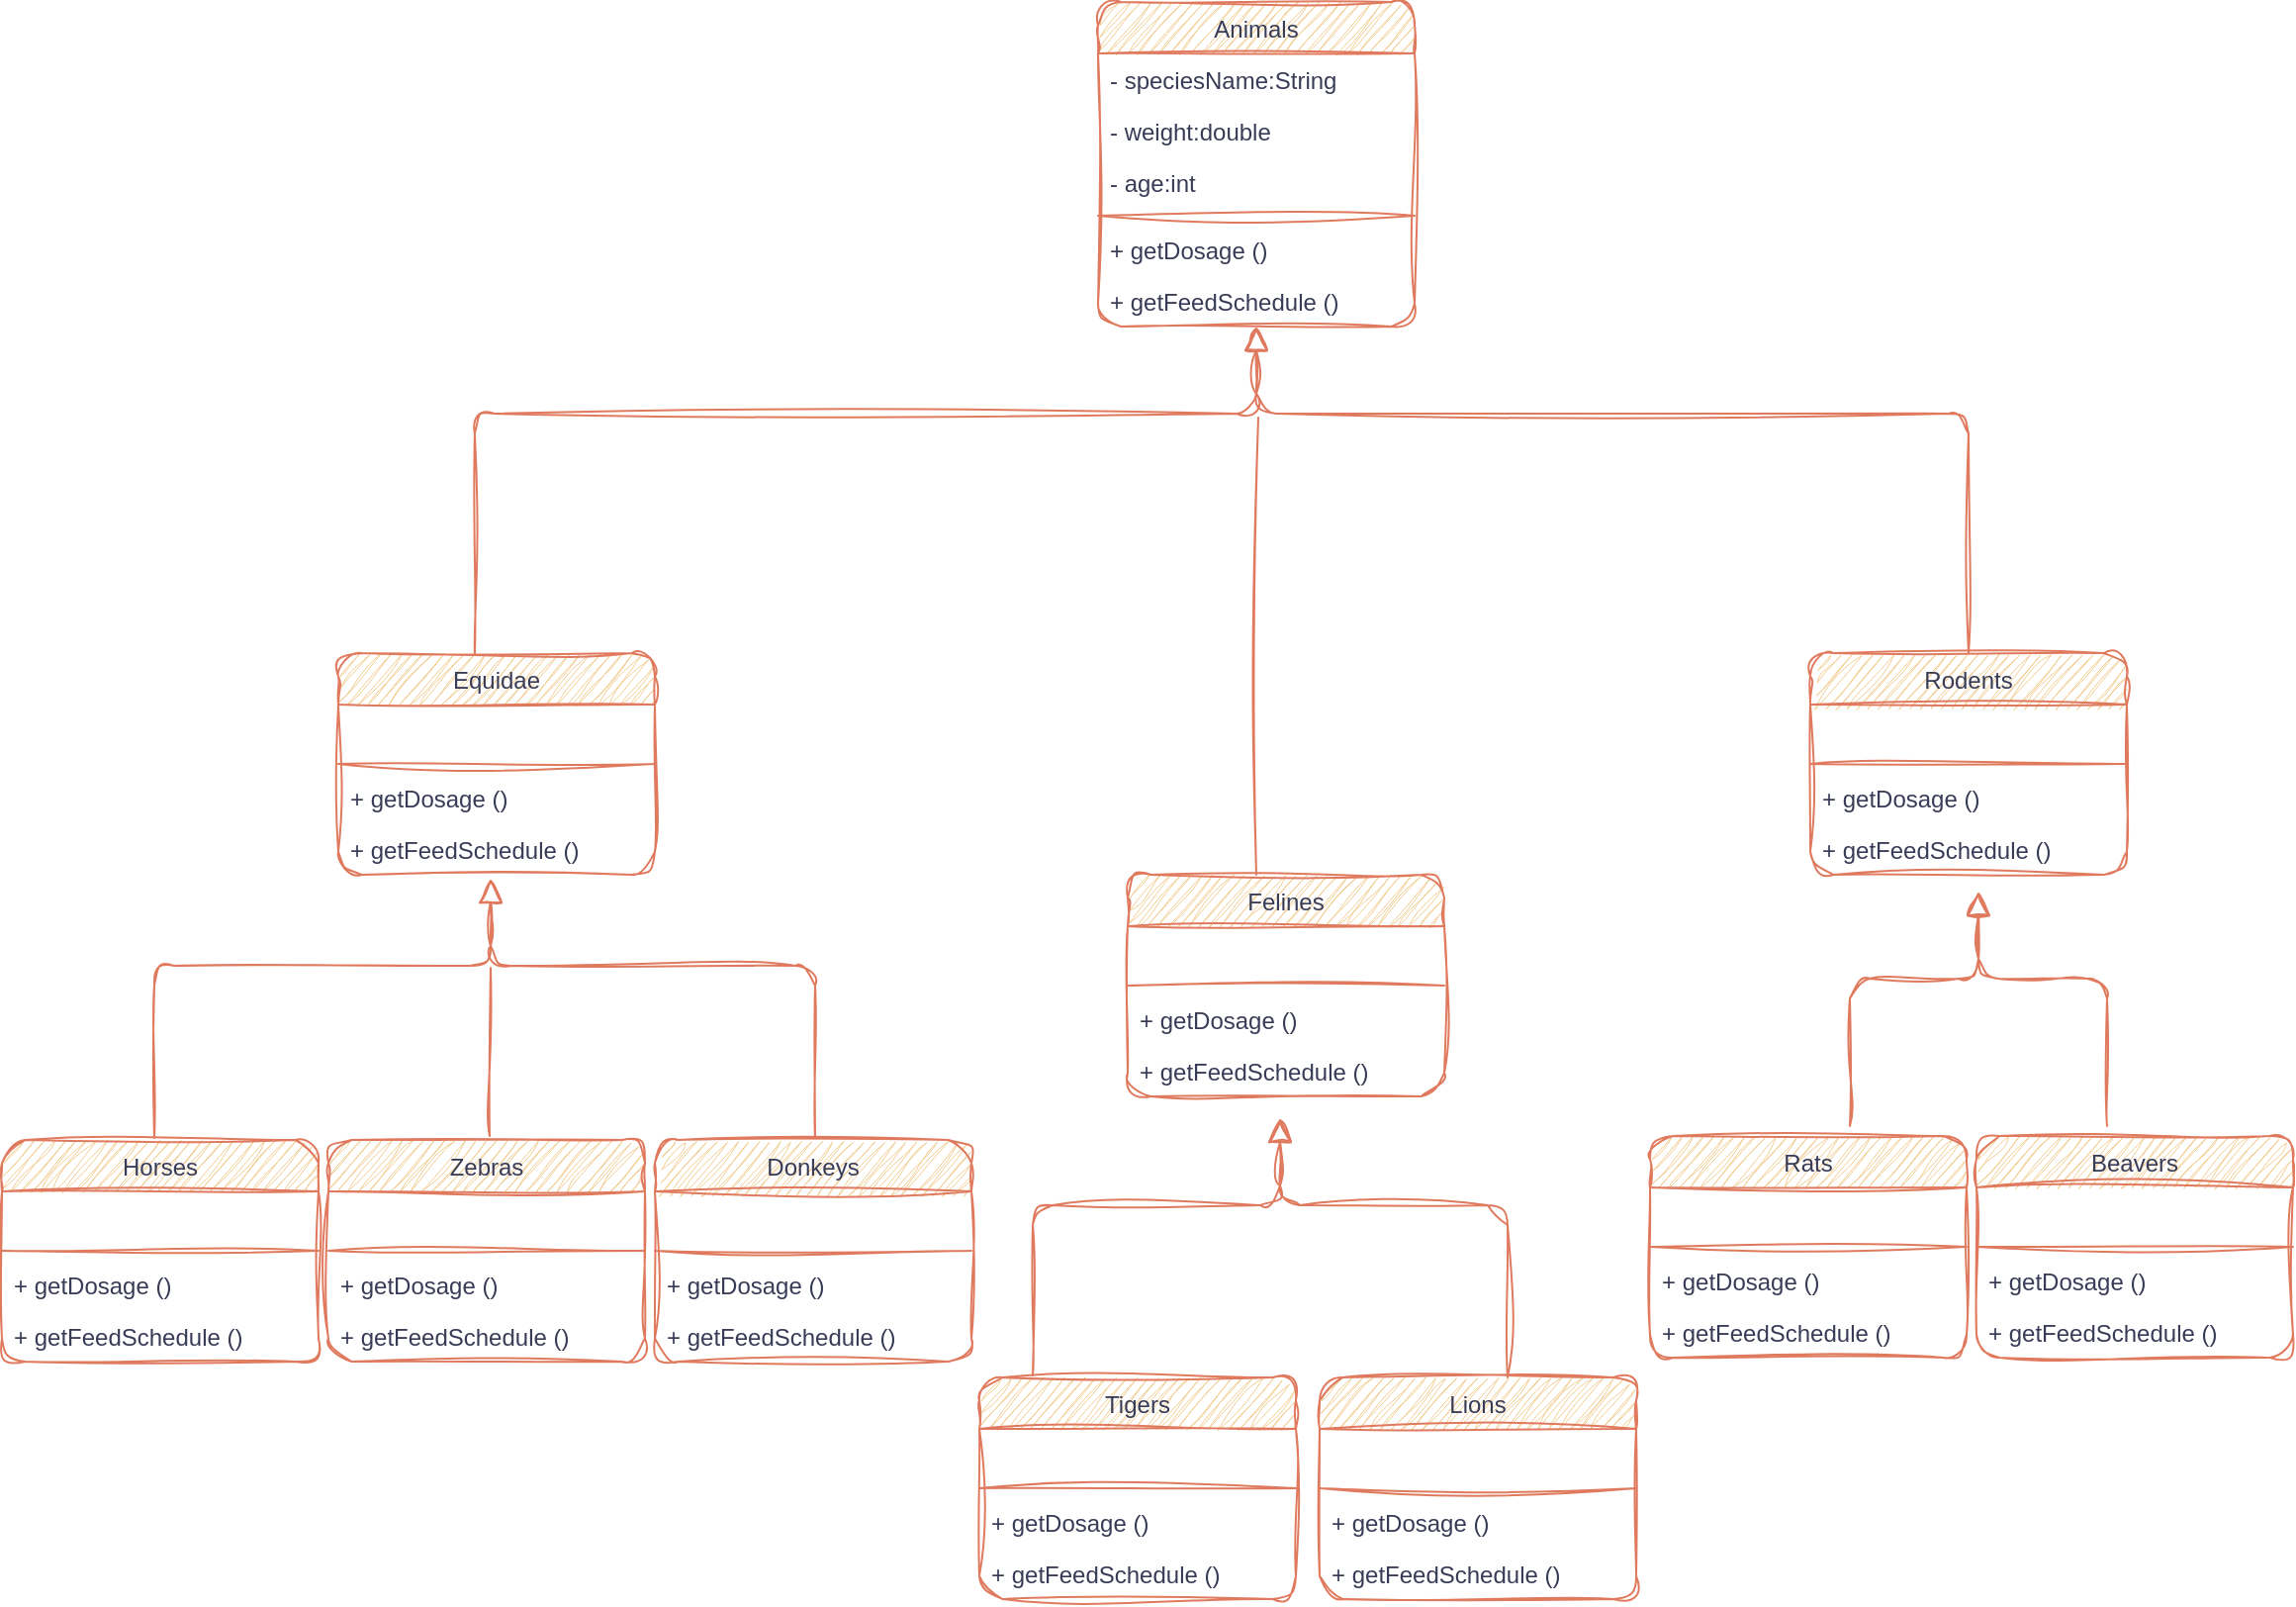 <mxfile version="22.1.4" type="device">
  <diagram id="C5RBs43oDa-KdzZeNtuy" name="Page-1">
    <mxGraphModel dx="1687" dy="929" grid="0" gridSize="10" guides="1" tooltips="1" connect="1" arrows="1" fold="1" page="0" pageScale="1" pageWidth="1169" pageHeight="827" math="0" shadow="0">
      <root>
        <mxCell id="WIyWlLk6GJQsqaUBKTNV-0" />
        <mxCell id="WIyWlLk6GJQsqaUBKTNV-1" parent="WIyWlLk6GJQsqaUBKTNV-0" />
        <mxCell id="zkfFHV4jXpPFQw0GAbJ--0" value="Animals" style="swimlane;fontStyle=0;align=center;verticalAlign=top;childLayout=stackLayout;horizontal=1;startSize=26;horizontalStack=0;resizeParent=1;resizeLast=0;collapsible=1;marginBottom=0;rounded=1;shadow=0;strokeWidth=1;sketch=1;curveFitting=1;jiggle=2;labelBackgroundColor=none;fillColor=#F2CC8F;strokeColor=#E07A5F;fontColor=#393C56;" parent="WIyWlLk6GJQsqaUBKTNV-1" vertex="1">
          <mxGeometry x="560" y="10" width="160" height="164" as="geometry">
            <mxRectangle x="230" y="140" width="160" height="26" as="alternateBounds" />
          </mxGeometry>
        </mxCell>
        <mxCell id="zkfFHV4jXpPFQw0GAbJ--1" value="- speciesName:String&#xa;" style="text;align=left;verticalAlign=top;spacingLeft=4;spacingRight=4;overflow=hidden;rotatable=0;points=[[0,0.5],[1,0.5]];portConstraint=eastwest;rounded=1;sketch=1;curveFitting=1;jiggle=2;labelBackgroundColor=none;fontColor=#393C56;" parent="zkfFHV4jXpPFQw0GAbJ--0" vertex="1">
          <mxGeometry y="26" width="160" height="26" as="geometry" />
        </mxCell>
        <mxCell id="zkfFHV4jXpPFQw0GAbJ--2" value="- weight:double" style="text;align=left;verticalAlign=top;spacingLeft=4;spacingRight=4;overflow=hidden;rotatable=0;points=[[0,0.5],[1,0.5]];portConstraint=eastwest;rounded=1;shadow=0;html=0;sketch=1;curveFitting=1;jiggle=2;labelBackgroundColor=none;fontColor=#393C56;" parent="zkfFHV4jXpPFQw0GAbJ--0" vertex="1">
          <mxGeometry y="52" width="160" height="26" as="geometry" />
        </mxCell>
        <mxCell id="zkfFHV4jXpPFQw0GAbJ--3" value="- age:int" style="text;align=left;verticalAlign=top;spacingLeft=4;spacingRight=4;overflow=hidden;rotatable=0;points=[[0,0.5],[1,0.5]];portConstraint=eastwest;rounded=1;shadow=0;html=0;sketch=1;curveFitting=1;jiggle=2;labelBackgroundColor=none;fontColor=#393C56;" parent="zkfFHV4jXpPFQw0GAbJ--0" vertex="1">
          <mxGeometry y="78" width="160" height="26" as="geometry" />
        </mxCell>
        <mxCell id="zkfFHV4jXpPFQw0GAbJ--4" value="" style="line;html=1;strokeWidth=1;align=left;verticalAlign=middle;spacingTop=-1;spacingLeft=3;spacingRight=3;rotatable=0;labelPosition=right;points=[];portConstraint=eastwest;rounded=1;sketch=1;curveFitting=1;jiggle=2;labelBackgroundColor=none;fillColor=#F2CC8F;strokeColor=#E07A5F;fontColor=#393C56;" parent="zkfFHV4jXpPFQw0GAbJ--0" vertex="1">
          <mxGeometry y="104" width="160" height="8" as="geometry" />
        </mxCell>
        <mxCell id="zkfFHV4jXpPFQw0GAbJ--5" value="+ getDosage ()&#xa;" style="text;align=left;verticalAlign=top;spacingLeft=4;spacingRight=4;overflow=hidden;rotatable=0;points=[[0,0.5],[1,0.5]];portConstraint=eastwest;rounded=1;sketch=1;curveFitting=1;jiggle=2;labelBackgroundColor=none;fontColor=#393C56;" parent="zkfFHV4jXpPFQw0GAbJ--0" vertex="1">
          <mxGeometry y="112" width="160" height="26" as="geometry" />
        </mxCell>
        <mxCell id="KTwgxFypLa6spTZsWjJC-1" value="+ getFeedSchedule ()&#xa;" style="text;align=left;verticalAlign=top;spacingLeft=4;spacingRight=4;overflow=hidden;rotatable=0;points=[[0,0.5],[1,0.5]];portConstraint=eastwest;rounded=1;sketch=1;curveFitting=1;jiggle=2;labelBackgroundColor=none;fontColor=#393C56;" vertex="1" parent="zkfFHV4jXpPFQw0GAbJ--0">
          <mxGeometry y="138" width="160" height="26" as="geometry" />
        </mxCell>
        <mxCell id="KTwgxFypLa6spTZsWjJC-2" value="Equidae" style="swimlane;fontStyle=0;align=center;verticalAlign=top;childLayout=stackLayout;horizontal=1;startSize=26;horizontalStack=0;resizeParent=1;resizeLast=0;collapsible=1;marginBottom=0;rounded=1;shadow=0;strokeWidth=1;sketch=1;curveFitting=1;jiggle=2;labelBackgroundColor=none;fillColor=#F2CC8F;strokeColor=#E07A5F;fontColor=#393C56;" vertex="1" parent="WIyWlLk6GJQsqaUBKTNV-1">
          <mxGeometry x="176" y="339" width="160" height="112" as="geometry">
            <mxRectangle x="230" y="140" width="160" height="26" as="alternateBounds" />
          </mxGeometry>
        </mxCell>
        <mxCell id="KTwgxFypLa6spTZsWjJC-3" value="&#xa;" style="text;align=left;verticalAlign=top;spacingLeft=4;spacingRight=4;overflow=hidden;rotatable=0;points=[[0,0.5],[1,0.5]];portConstraint=eastwest;rounded=1;sketch=1;curveFitting=1;jiggle=2;labelBackgroundColor=none;fontColor=#393C56;" vertex="1" parent="KTwgxFypLa6spTZsWjJC-2">
          <mxGeometry y="26" width="160" height="26" as="geometry" />
        </mxCell>
        <mxCell id="KTwgxFypLa6spTZsWjJC-6" value="" style="line;html=1;strokeWidth=1;align=left;verticalAlign=middle;spacingTop=-1;spacingLeft=3;spacingRight=3;rotatable=0;labelPosition=right;points=[];portConstraint=eastwest;rounded=1;sketch=1;curveFitting=1;jiggle=2;labelBackgroundColor=none;fillColor=#F2CC8F;strokeColor=#E07A5F;fontColor=#393C56;" vertex="1" parent="KTwgxFypLa6spTZsWjJC-2">
          <mxGeometry y="52" width="160" height="8" as="geometry" />
        </mxCell>
        <mxCell id="KTwgxFypLa6spTZsWjJC-7" value="+ getDosage ()&#xa;" style="text;align=left;verticalAlign=top;spacingLeft=4;spacingRight=4;overflow=hidden;rotatable=0;points=[[0,0.5],[1,0.5]];portConstraint=eastwest;rounded=1;sketch=1;curveFitting=1;jiggle=2;labelBackgroundColor=none;fontColor=#393C56;" vertex="1" parent="KTwgxFypLa6spTZsWjJC-2">
          <mxGeometry y="60" width="160" height="26" as="geometry" />
        </mxCell>
        <mxCell id="KTwgxFypLa6spTZsWjJC-8" value="+ getFeedSchedule ()&#xa;" style="text;align=left;verticalAlign=top;spacingLeft=4;spacingRight=4;overflow=hidden;rotatable=0;points=[[0,0.5],[1,0.5]];portConstraint=eastwest;rounded=1;sketch=1;curveFitting=1;jiggle=2;labelBackgroundColor=none;fontColor=#393C56;" vertex="1" parent="KTwgxFypLa6spTZsWjJC-2">
          <mxGeometry y="86" width="160" height="26" as="geometry" />
        </mxCell>
        <mxCell id="KTwgxFypLa6spTZsWjJC-9" value="Tigers" style="swimlane;fontStyle=0;align=center;verticalAlign=top;childLayout=stackLayout;horizontal=1;startSize=26;horizontalStack=0;resizeParent=1;resizeLast=0;collapsible=1;marginBottom=0;rounded=1;shadow=0;strokeWidth=1;sketch=1;curveFitting=1;jiggle=2;labelBackgroundColor=none;fillColor=#F2CC8F;strokeColor=#E07A5F;fontColor=#393C56;" vertex="1" parent="WIyWlLk6GJQsqaUBKTNV-1">
          <mxGeometry x="500" y="705" width="160" height="112" as="geometry">
            <mxRectangle x="230" y="140" width="160" height="26" as="alternateBounds" />
          </mxGeometry>
        </mxCell>
        <mxCell id="KTwgxFypLa6spTZsWjJC-10" value="&#xa;" style="text;align=left;verticalAlign=top;spacingLeft=4;spacingRight=4;overflow=hidden;rotatable=0;points=[[0,0.5],[1,0.5]];portConstraint=eastwest;rounded=1;sketch=1;curveFitting=1;jiggle=2;labelBackgroundColor=none;fontColor=#393C56;" vertex="1" parent="KTwgxFypLa6spTZsWjJC-9">
          <mxGeometry y="26" width="160" height="26" as="geometry" />
        </mxCell>
        <mxCell id="KTwgxFypLa6spTZsWjJC-11" value="" style="line;html=1;strokeWidth=1;align=left;verticalAlign=middle;spacingTop=-1;spacingLeft=3;spacingRight=3;rotatable=0;labelPosition=right;points=[];portConstraint=eastwest;rounded=1;sketch=1;curveFitting=1;jiggle=2;labelBackgroundColor=none;fillColor=#F2CC8F;strokeColor=#E07A5F;fontColor=#393C56;" vertex="1" parent="KTwgxFypLa6spTZsWjJC-9">
          <mxGeometry y="52" width="160" height="8" as="geometry" />
        </mxCell>
        <mxCell id="KTwgxFypLa6spTZsWjJC-12" value="+ getDosage ()&#xa;" style="text;align=left;verticalAlign=top;spacingLeft=4;spacingRight=4;overflow=hidden;rotatable=0;points=[[0,0.5],[1,0.5]];portConstraint=eastwest;rounded=1;sketch=1;curveFitting=1;jiggle=2;labelBackgroundColor=none;fontColor=#393C56;" vertex="1" parent="KTwgxFypLa6spTZsWjJC-9">
          <mxGeometry y="60" width="160" height="26" as="geometry" />
        </mxCell>
        <mxCell id="KTwgxFypLa6spTZsWjJC-13" value="+ getFeedSchedule ()&#xa;" style="text;align=left;verticalAlign=top;spacingLeft=4;spacingRight=4;overflow=hidden;rotatable=0;points=[[0,0.5],[1,0.5]];portConstraint=eastwest;rounded=1;sketch=1;curveFitting=1;jiggle=2;labelBackgroundColor=none;fontColor=#393C56;" vertex="1" parent="KTwgxFypLa6spTZsWjJC-9">
          <mxGeometry y="86" width="160" height="26" as="geometry" />
        </mxCell>
        <mxCell id="KTwgxFypLa6spTZsWjJC-14" value="Donkeys" style="swimlane;fontStyle=0;align=center;verticalAlign=top;childLayout=stackLayout;horizontal=1;startSize=26;horizontalStack=0;resizeParent=1;resizeLast=0;collapsible=1;marginBottom=0;rounded=1;shadow=0;strokeWidth=1;sketch=1;curveFitting=1;jiggle=2;labelBackgroundColor=none;fillColor=#F2CC8F;strokeColor=#E07A5F;fontColor=#393C56;" vertex="1" parent="WIyWlLk6GJQsqaUBKTNV-1">
          <mxGeometry x="336" y="585" width="160" height="112" as="geometry">
            <mxRectangle x="230" y="140" width="160" height="26" as="alternateBounds" />
          </mxGeometry>
        </mxCell>
        <mxCell id="KTwgxFypLa6spTZsWjJC-15" value="&#xa;" style="text;align=left;verticalAlign=top;spacingLeft=4;spacingRight=4;overflow=hidden;rotatable=0;points=[[0,0.5],[1,0.5]];portConstraint=eastwest;rounded=1;sketch=1;curveFitting=1;jiggle=2;labelBackgroundColor=none;fontColor=#393C56;" vertex="1" parent="KTwgxFypLa6spTZsWjJC-14">
          <mxGeometry y="26" width="160" height="26" as="geometry" />
        </mxCell>
        <mxCell id="KTwgxFypLa6spTZsWjJC-16" value="" style="line;html=1;strokeWidth=1;align=left;verticalAlign=middle;spacingTop=-1;spacingLeft=3;spacingRight=3;rotatable=0;labelPosition=right;points=[];portConstraint=eastwest;rounded=1;sketch=1;curveFitting=1;jiggle=2;labelBackgroundColor=none;fillColor=#F2CC8F;strokeColor=#E07A5F;fontColor=#393C56;" vertex="1" parent="KTwgxFypLa6spTZsWjJC-14">
          <mxGeometry y="52" width="160" height="8" as="geometry" />
        </mxCell>
        <mxCell id="KTwgxFypLa6spTZsWjJC-17" value="+ getDosage ()&#xa;" style="text;align=left;verticalAlign=top;spacingLeft=4;spacingRight=4;overflow=hidden;rotatable=0;points=[[0,0.5],[1,0.5]];portConstraint=eastwest;rounded=1;sketch=1;curveFitting=1;jiggle=2;labelBackgroundColor=none;fontColor=#393C56;" vertex="1" parent="KTwgxFypLa6spTZsWjJC-14">
          <mxGeometry y="60" width="160" height="26" as="geometry" />
        </mxCell>
        <mxCell id="KTwgxFypLa6spTZsWjJC-18" value="+ getFeedSchedule ()&#xa;" style="text;align=left;verticalAlign=top;spacingLeft=4;spacingRight=4;overflow=hidden;rotatable=0;points=[[0,0.5],[1,0.5]];portConstraint=eastwest;rounded=1;sketch=1;curveFitting=1;jiggle=2;labelBackgroundColor=none;fontColor=#393C56;" vertex="1" parent="KTwgxFypLa6spTZsWjJC-14">
          <mxGeometry y="86" width="160" height="26" as="geometry" />
        </mxCell>
        <mxCell id="KTwgxFypLa6spTZsWjJC-19" value="Zebras" style="swimlane;fontStyle=0;align=center;verticalAlign=top;childLayout=stackLayout;horizontal=1;startSize=26;horizontalStack=0;resizeParent=1;resizeLast=0;collapsible=1;marginBottom=0;rounded=1;shadow=0;strokeWidth=1;sketch=1;curveFitting=1;jiggle=2;labelBackgroundColor=none;fillColor=#F2CC8F;strokeColor=#E07A5F;fontColor=#393C56;" vertex="1" parent="WIyWlLk6GJQsqaUBKTNV-1">
          <mxGeometry x="171" y="585" width="160" height="112" as="geometry">
            <mxRectangle x="230" y="140" width="160" height="26" as="alternateBounds" />
          </mxGeometry>
        </mxCell>
        <mxCell id="KTwgxFypLa6spTZsWjJC-20" value="&#xa;" style="text;align=left;verticalAlign=top;spacingLeft=4;spacingRight=4;overflow=hidden;rotatable=0;points=[[0,0.5],[1,0.5]];portConstraint=eastwest;rounded=1;sketch=1;curveFitting=1;jiggle=2;labelBackgroundColor=none;fontColor=#393C56;" vertex="1" parent="KTwgxFypLa6spTZsWjJC-19">
          <mxGeometry y="26" width="160" height="26" as="geometry" />
        </mxCell>
        <mxCell id="KTwgxFypLa6spTZsWjJC-21" value="" style="line;html=1;strokeWidth=1;align=left;verticalAlign=middle;spacingTop=-1;spacingLeft=3;spacingRight=3;rotatable=0;labelPosition=right;points=[];portConstraint=eastwest;rounded=1;sketch=1;curveFitting=1;jiggle=2;labelBackgroundColor=none;fillColor=#F2CC8F;strokeColor=#E07A5F;fontColor=#393C56;" vertex="1" parent="KTwgxFypLa6spTZsWjJC-19">
          <mxGeometry y="52" width="160" height="8" as="geometry" />
        </mxCell>
        <mxCell id="KTwgxFypLa6spTZsWjJC-22" value="+ getDosage ()&#xa;" style="text;align=left;verticalAlign=top;spacingLeft=4;spacingRight=4;overflow=hidden;rotatable=0;points=[[0,0.5],[1,0.5]];portConstraint=eastwest;rounded=1;sketch=1;curveFitting=1;jiggle=2;labelBackgroundColor=none;fontColor=#393C56;" vertex="1" parent="KTwgxFypLa6spTZsWjJC-19">
          <mxGeometry y="60" width="160" height="26" as="geometry" />
        </mxCell>
        <mxCell id="KTwgxFypLa6spTZsWjJC-23" value="+ getFeedSchedule ()&#xa;" style="text;align=left;verticalAlign=top;spacingLeft=4;spacingRight=4;overflow=hidden;rotatable=0;points=[[0,0.5],[1,0.5]];portConstraint=eastwest;rounded=1;sketch=1;curveFitting=1;jiggle=2;labelBackgroundColor=none;fontColor=#393C56;" vertex="1" parent="KTwgxFypLa6spTZsWjJC-19">
          <mxGeometry y="86" width="160" height="26" as="geometry" />
        </mxCell>
        <mxCell id="KTwgxFypLa6spTZsWjJC-24" value="Rodents" style="swimlane;fontStyle=0;align=center;verticalAlign=top;childLayout=stackLayout;horizontal=1;startSize=26;horizontalStack=0;resizeParent=1;resizeLast=0;collapsible=1;marginBottom=0;rounded=1;shadow=0;strokeWidth=1;sketch=1;curveFitting=1;jiggle=2;labelBackgroundColor=none;fillColor=#F2CC8F;strokeColor=#E07A5F;fontColor=#393C56;" vertex="1" parent="WIyWlLk6GJQsqaUBKTNV-1">
          <mxGeometry x="920" y="339" width="160" height="112" as="geometry">
            <mxRectangle x="230" y="140" width="160" height="26" as="alternateBounds" />
          </mxGeometry>
        </mxCell>
        <mxCell id="KTwgxFypLa6spTZsWjJC-25" value="&#xa;" style="text;align=left;verticalAlign=top;spacingLeft=4;spacingRight=4;overflow=hidden;rotatable=0;points=[[0,0.5],[1,0.5]];portConstraint=eastwest;rounded=1;sketch=1;curveFitting=1;jiggle=2;labelBackgroundColor=none;fontColor=#393C56;" vertex="1" parent="KTwgxFypLa6spTZsWjJC-24">
          <mxGeometry y="26" width="160" height="26" as="geometry" />
        </mxCell>
        <mxCell id="KTwgxFypLa6spTZsWjJC-26" value="" style="line;html=1;strokeWidth=1;align=left;verticalAlign=middle;spacingTop=-1;spacingLeft=3;spacingRight=3;rotatable=0;labelPosition=right;points=[];portConstraint=eastwest;rounded=1;sketch=1;curveFitting=1;jiggle=2;labelBackgroundColor=none;fillColor=#F2CC8F;strokeColor=#E07A5F;fontColor=#393C56;" vertex="1" parent="KTwgxFypLa6spTZsWjJC-24">
          <mxGeometry y="52" width="160" height="8" as="geometry" />
        </mxCell>
        <mxCell id="KTwgxFypLa6spTZsWjJC-27" value="+ getDosage ()&#xa;" style="text;align=left;verticalAlign=top;spacingLeft=4;spacingRight=4;overflow=hidden;rotatable=0;points=[[0,0.5],[1,0.5]];portConstraint=eastwest;rounded=1;sketch=1;curveFitting=1;jiggle=2;labelBackgroundColor=none;fontColor=#393C56;" vertex="1" parent="KTwgxFypLa6spTZsWjJC-24">
          <mxGeometry y="60" width="160" height="26" as="geometry" />
        </mxCell>
        <mxCell id="KTwgxFypLa6spTZsWjJC-28" value="+ getFeedSchedule ()&#xa;" style="text;align=left;verticalAlign=top;spacingLeft=4;spacingRight=4;overflow=hidden;rotatable=0;points=[[0,0.5],[1,0.5]];portConstraint=eastwest;rounded=1;sketch=1;curveFitting=1;jiggle=2;labelBackgroundColor=none;fontColor=#393C56;" vertex="1" parent="KTwgxFypLa6spTZsWjJC-24">
          <mxGeometry y="86" width="160" height="26" as="geometry" />
        </mxCell>
        <mxCell id="KTwgxFypLa6spTZsWjJC-60" value="Lions" style="swimlane;fontStyle=0;align=center;verticalAlign=top;childLayout=stackLayout;horizontal=1;startSize=26;horizontalStack=0;resizeParent=1;resizeLast=0;collapsible=1;marginBottom=0;rounded=1;shadow=0;strokeWidth=1;sketch=1;curveFitting=1;jiggle=2;labelBackgroundColor=none;fillColor=#F2CC8F;strokeColor=#E07A5F;fontColor=#393C56;" vertex="1" parent="WIyWlLk6GJQsqaUBKTNV-1">
          <mxGeometry x="672" y="705" width="160" height="112" as="geometry">
            <mxRectangle x="230" y="140" width="160" height="26" as="alternateBounds" />
          </mxGeometry>
        </mxCell>
        <mxCell id="KTwgxFypLa6spTZsWjJC-61" value="&#xa;" style="text;align=left;verticalAlign=top;spacingLeft=4;spacingRight=4;overflow=hidden;rotatable=0;points=[[0,0.5],[1,0.5]];portConstraint=eastwest;rounded=1;sketch=1;curveFitting=1;jiggle=2;labelBackgroundColor=none;fontColor=#393C56;" vertex="1" parent="KTwgxFypLa6spTZsWjJC-60">
          <mxGeometry y="26" width="160" height="26" as="geometry" />
        </mxCell>
        <mxCell id="KTwgxFypLa6spTZsWjJC-62" value="" style="line;html=1;strokeWidth=1;align=left;verticalAlign=middle;spacingTop=-1;spacingLeft=3;spacingRight=3;rotatable=0;labelPosition=right;points=[];portConstraint=eastwest;rounded=1;sketch=1;curveFitting=1;jiggle=2;labelBackgroundColor=none;fillColor=#F2CC8F;strokeColor=#E07A5F;fontColor=#393C56;" vertex="1" parent="KTwgxFypLa6spTZsWjJC-60">
          <mxGeometry y="52" width="160" height="8" as="geometry" />
        </mxCell>
        <mxCell id="KTwgxFypLa6spTZsWjJC-63" value="+ getDosage ()&#xa;" style="text;align=left;verticalAlign=top;spacingLeft=4;spacingRight=4;overflow=hidden;rotatable=0;points=[[0,0.5],[1,0.5]];portConstraint=eastwest;rounded=1;sketch=1;curveFitting=1;jiggle=2;labelBackgroundColor=none;fontColor=#393C56;" vertex="1" parent="KTwgxFypLa6spTZsWjJC-60">
          <mxGeometry y="60" width="160" height="26" as="geometry" />
        </mxCell>
        <mxCell id="KTwgxFypLa6spTZsWjJC-64" value="+ getFeedSchedule ()&#xa;" style="text;align=left;verticalAlign=top;spacingLeft=4;spacingRight=4;overflow=hidden;rotatable=0;points=[[0,0.5],[1,0.5]];portConstraint=eastwest;rounded=1;sketch=1;curveFitting=1;jiggle=2;labelBackgroundColor=none;fontColor=#393C56;" vertex="1" parent="KTwgxFypLa6spTZsWjJC-60">
          <mxGeometry y="86" width="160" height="26" as="geometry" />
        </mxCell>
        <mxCell id="KTwgxFypLa6spTZsWjJC-65" value="Beavers" style="swimlane;fontStyle=0;align=center;verticalAlign=top;childLayout=stackLayout;horizontal=1;startSize=26;horizontalStack=0;resizeParent=1;resizeLast=0;collapsible=1;marginBottom=0;rounded=1;shadow=0;strokeWidth=1;sketch=1;curveFitting=1;jiggle=2;labelBackgroundColor=none;fillColor=#F2CC8F;strokeColor=#E07A5F;fontColor=#393C56;" vertex="1" parent="WIyWlLk6GJQsqaUBKTNV-1">
          <mxGeometry x="1004" y="583" width="160" height="112" as="geometry">
            <mxRectangle x="230" y="140" width="160" height="26" as="alternateBounds" />
          </mxGeometry>
        </mxCell>
        <mxCell id="KTwgxFypLa6spTZsWjJC-66" value="&#xa;" style="text;align=left;verticalAlign=top;spacingLeft=4;spacingRight=4;overflow=hidden;rotatable=0;points=[[0,0.5],[1,0.5]];portConstraint=eastwest;rounded=1;sketch=1;curveFitting=1;jiggle=2;labelBackgroundColor=none;fontColor=#393C56;" vertex="1" parent="KTwgxFypLa6spTZsWjJC-65">
          <mxGeometry y="26" width="160" height="26" as="geometry" />
        </mxCell>
        <mxCell id="KTwgxFypLa6spTZsWjJC-67" value="" style="line;html=1;strokeWidth=1;align=left;verticalAlign=middle;spacingTop=-1;spacingLeft=3;spacingRight=3;rotatable=0;labelPosition=right;points=[];portConstraint=eastwest;rounded=1;sketch=1;curveFitting=1;jiggle=2;labelBackgroundColor=none;fillColor=#F2CC8F;strokeColor=#E07A5F;fontColor=#393C56;" vertex="1" parent="KTwgxFypLa6spTZsWjJC-65">
          <mxGeometry y="52" width="160" height="8" as="geometry" />
        </mxCell>
        <mxCell id="KTwgxFypLa6spTZsWjJC-68" value="+ getDosage ()&#xa;" style="text;align=left;verticalAlign=top;spacingLeft=4;spacingRight=4;overflow=hidden;rotatable=0;points=[[0,0.5],[1,0.5]];portConstraint=eastwest;rounded=1;sketch=1;curveFitting=1;jiggle=2;labelBackgroundColor=none;fontColor=#393C56;" vertex="1" parent="KTwgxFypLa6spTZsWjJC-65">
          <mxGeometry y="60" width="160" height="26" as="geometry" />
        </mxCell>
        <mxCell id="KTwgxFypLa6spTZsWjJC-69" value="+ getFeedSchedule ()&#xa;" style="text;align=left;verticalAlign=top;spacingLeft=4;spacingRight=4;overflow=hidden;rotatable=0;points=[[0,0.5],[1,0.5]];portConstraint=eastwest;rounded=1;sketch=1;curveFitting=1;jiggle=2;labelBackgroundColor=none;fontColor=#393C56;" vertex="1" parent="KTwgxFypLa6spTZsWjJC-65">
          <mxGeometry y="86" width="160" height="26" as="geometry" />
        </mxCell>
        <mxCell id="KTwgxFypLa6spTZsWjJC-70" value="Horses" style="swimlane;fontStyle=0;align=center;verticalAlign=top;childLayout=stackLayout;horizontal=1;startSize=26;horizontalStack=0;resizeParent=1;resizeLast=0;collapsible=1;marginBottom=0;rounded=1;shadow=0;strokeWidth=1;sketch=1;curveFitting=1;jiggle=2;labelBackgroundColor=none;fillColor=#F2CC8F;strokeColor=#E07A5F;fontColor=#393C56;" vertex="1" parent="WIyWlLk6GJQsqaUBKTNV-1">
          <mxGeometry x="6" y="585" width="160" height="112" as="geometry">
            <mxRectangle x="230" y="140" width="160" height="26" as="alternateBounds" />
          </mxGeometry>
        </mxCell>
        <mxCell id="KTwgxFypLa6spTZsWjJC-71" value="&#xa;" style="text;align=left;verticalAlign=top;spacingLeft=4;spacingRight=4;overflow=hidden;rotatable=0;points=[[0,0.5],[1,0.5]];portConstraint=eastwest;rounded=1;sketch=1;curveFitting=1;jiggle=2;labelBackgroundColor=none;fontColor=#393C56;" vertex="1" parent="KTwgxFypLa6spTZsWjJC-70">
          <mxGeometry y="26" width="160" height="26" as="geometry" />
        </mxCell>
        <mxCell id="KTwgxFypLa6spTZsWjJC-72" value="" style="line;html=1;strokeWidth=1;align=left;verticalAlign=middle;spacingTop=-1;spacingLeft=3;spacingRight=3;rotatable=0;labelPosition=right;points=[];portConstraint=eastwest;rounded=1;sketch=1;curveFitting=1;jiggle=2;labelBackgroundColor=none;fillColor=#F2CC8F;strokeColor=#E07A5F;fontColor=#393C56;" vertex="1" parent="KTwgxFypLa6spTZsWjJC-70">
          <mxGeometry y="52" width="160" height="8" as="geometry" />
        </mxCell>
        <mxCell id="KTwgxFypLa6spTZsWjJC-73" value="+ getDosage ()&#xa;" style="text;align=left;verticalAlign=top;spacingLeft=4;spacingRight=4;overflow=hidden;rotatable=0;points=[[0,0.5],[1,0.5]];portConstraint=eastwest;rounded=1;sketch=1;curveFitting=1;jiggle=2;labelBackgroundColor=none;fontColor=#393C56;" vertex="1" parent="KTwgxFypLa6spTZsWjJC-70">
          <mxGeometry y="60" width="160" height="26" as="geometry" />
        </mxCell>
        <mxCell id="KTwgxFypLa6spTZsWjJC-74" value="+ getFeedSchedule ()&#xa;" style="text;align=left;verticalAlign=top;spacingLeft=4;spacingRight=4;overflow=hidden;rotatable=0;points=[[0,0.5],[1,0.5]];portConstraint=eastwest;rounded=1;sketch=1;curveFitting=1;jiggle=2;labelBackgroundColor=none;fontColor=#393C56;" vertex="1" parent="KTwgxFypLa6spTZsWjJC-70">
          <mxGeometry y="86" width="160" height="26" as="geometry" />
        </mxCell>
        <mxCell id="KTwgxFypLa6spTZsWjJC-75" value="Felines" style="swimlane;fontStyle=0;align=center;verticalAlign=top;childLayout=stackLayout;horizontal=1;startSize=26;horizontalStack=0;resizeParent=1;resizeLast=0;collapsible=1;marginBottom=0;rounded=1;shadow=0;strokeWidth=1;sketch=1;curveFitting=1;jiggle=2;labelBackgroundColor=none;fillColor=#F2CC8F;strokeColor=#E07A5F;fontColor=#393C56;" vertex="1" parent="WIyWlLk6GJQsqaUBKTNV-1">
          <mxGeometry x="575" y="451" width="160" height="112" as="geometry">
            <mxRectangle x="230" y="140" width="160" height="26" as="alternateBounds" />
          </mxGeometry>
        </mxCell>
        <mxCell id="KTwgxFypLa6spTZsWjJC-76" value="&#xa;" style="text;align=left;verticalAlign=top;spacingLeft=4;spacingRight=4;overflow=hidden;rotatable=0;points=[[0,0.5],[1,0.5]];portConstraint=eastwest;rounded=1;sketch=1;curveFitting=1;jiggle=2;labelBackgroundColor=none;fontColor=#393C56;" vertex="1" parent="KTwgxFypLa6spTZsWjJC-75">
          <mxGeometry y="26" width="160" height="26" as="geometry" />
        </mxCell>
        <mxCell id="KTwgxFypLa6spTZsWjJC-77" value="" style="line;html=1;strokeWidth=1;align=left;verticalAlign=middle;spacingTop=-1;spacingLeft=3;spacingRight=3;rotatable=0;labelPosition=right;points=[];portConstraint=eastwest;rounded=1;sketch=1;curveFitting=1;jiggle=2;labelBackgroundColor=none;fillColor=#F2CC8F;strokeColor=#E07A5F;fontColor=#393C56;" vertex="1" parent="KTwgxFypLa6spTZsWjJC-75">
          <mxGeometry y="52" width="160" height="8" as="geometry" />
        </mxCell>
        <mxCell id="KTwgxFypLa6spTZsWjJC-78" value="+ getDosage ()&#xa;" style="text;align=left;verticalAlign=top;spacingLeft=4;spacingRight=4;overflow=hidden;rotatable=0;points=[[0,0.5],[1,0.5]];portConstraint=eastwest;rounded=1;sketch=1;curveFitting=1;jiggle=2;labelBackgroundColor=none;fontColor=#393C56;" vertex="1" parent="KTwgxFypLa6spTZsWjJC-75">
          <mxGeometry y="60" width="160" height="26" as="geometry" />
        </mxCell>
        <mxCell id="KTwgxFypLa6spTZsWjJC-79" value="+ getFeedSchedule ()&#xa;" style="text;align=left;verticalAlign=top;spacingLeft=4;spacingRight=4;overflow=hidden;rotatable=0;points=[[0,0.5],[1,0.5]];portConstraint=eastwest;rounded=1;sketch=1;curveFitting=1;jiggle=2;labelBackgroundColor=none;fontColor=#393C56;" vertex="1" parent="KTwgxFypLa6spTZsWjJC-75">
          <mxGeometry y="86" width="160" height="26" as="geometry" />
        </mxCell>
        <mxCell id="KTwgxFypLa6spTZsWjJC-80" value="Rats" style="swimlane;fontStyle=0;align=center;verticalAlign=top;childLayout=stackLayout;horizontal=1;startSize=26;horizontalStack=0;resizeParent=1;resizeLast=0;collapsible=1;marginBottom=0;rounded=1;shadow=0;strokeWidth=1;sketch=1;curveFitting=1;jiggle=2;labelBackgroundColor=none;fillColor=#F2CC8F;strokeColor=#E07A5F;fontColor=#393C56;" vertex="1" parent="WIyWlLk6GJQsqaUBKTNV-1">
          <mxGeometry x="839" y="583" width="160" height="112" as="geometry">
            <mxRectangle x="230" y="140" width="160" height="26" as="alternateBounds" />
          </mxGeometry>
        </mxCell>
        <mxCell id="KTwgxFypLa6spTZsWjJC-81" value="&#xa;" style="text;align=left;verticalAlign=top;spacingLeft=4;spacingRight=4;overflow=hidden;rotatable=0;points=[[0,0.5],[1,0.5]];portConstraint=eastwest;rounded=1;sketch=1;curveFitting=1;jiggle=2;labelBackgroundColor=none;fontColor=#393C56;" vertex="1" parent="KTwgxFypLa6spTZsWjJC-80">
          <mxGeometry y="26" width="160" height="26" as="geometry" />
        </mxCell>
        <mxCell id="KTwgxFypLa6spTZsWjJC-82" value="" style="line;html=1;strokeWidth=1;align=left;verticalAlign=middle;spacingTop=-1;spacingLeft=3;spacingRight=3;rotatable=0;labelPosition=right;points=[];portConstraint=eastwest;rounded=1;sketch=1;curveFitting=1;jiggle=2;labelBackgroundColor=none;fillColor=#F2CC8F;strokeColor=#E07A5F;fontColor=#393C56;" vertex="1" parent="KTwgxFypLa6spTZsWjJC-80">
          <mxGeometry y="52" width="160" height="8" as="geometry" />
        </mxCell>
        <mxCell id="KTwgxFypLa6spTZsWjJC-83" value="+ getDosage ()&#xa;" style="text;align=left;verticalAlign=top;spacingLeft=4;spacingRight=4;overflow=hidden;rotatable=0;points=[[0,0.5],[1,0.5]];portConstraint=eastwest;rounded=1;sketch=1;curveFitting=1;jiggle=2;labelBackgroundColor=none;fontColor=#393C56;" vertex="1" parent="KTwgxFypLa6spTZsWjJC-80">
          <mxGeometry y="60" width="160" height="26" as="geometry" />
        </mxCell>
        <mxCell id="KTwgxFypLa6spTZsWjJC-84" value="+ getFeedSchedule ()&#xa;" style="text;align=left;verticalAlign=top;spacingLeft=4;spacingRight=4;overflow=hidden;rotatable=0;points=[[0,0.5],[1,0.5]];portConstraint=eastwest;rounded=1;sketch=1;curveFitting=1;jiggle=2;labelBackgroundColor=none;fontColor=#393C56;" vertex="1" parent="KTwgxFypLa6spTZsWjJC-80">
          <mxGeometry y="86" width="160" height="26" as="geometry" />
        </mxCell>
        <mxCell id="KTwgxFypLa6spTZsWjJC-88" value="" style="endArrow=block;endSize=10;endFill=0;shadow=0;strokeWidth=1;rounded=1;edgeStyle=elbowEdgeStyle;elbow=vertical;sketch=1;curveFitting=1;jiggle=2;labelBackgroundColor=none;strokeColor=#E07A5F;fontColor=default;" edge="1" parent="WIyWlLk6GJQsqaUBKTNV-1">
          <mxGeometry width="160" relative="1" as="geometry">
            <mxPoint x="417" y="584" as="sourcePoint" />
            <mxPoint x="253" y="453" as="targetPoint" />
            <Array as="points">
              <mxPoint x="556" y="497" />
              <mxPoint x="736" y="497" />
            </Array>
          </mxGeometry>
        </mxCell>
        <mxCell id="KTwgxFypLa6spTZsWjJC-104" value="" style="endArrow=block;endSize=10;endFill=0;shadow=0;strokeWidth=1;rounded=1;edgeStyle=elbowEdgeStyle;elbow=vertical;sketch=1;curveFitting=1;jiggle=2;labelBackgroundColor=none;strokeColor=#E07A5F;fontColor=default;" edge="1" parent="WIyWlLk6GJQsqaUBKTNV-1">
          <mxGeometry width="160" relative="1" as="geometry">
            <mxPoint x="83" y="584" as="sourcePoint" />
            <mxPoint x="253" y="453" as="targetPoint" />
            <Array as="points">
              <mxPoint x="222" y="497" />
              <mxPoint x="402" y="497" />
            </Array>
          </mxGeometry>
        </mxCell>
        <mxCell id="KTwgxFypLa6spTZsWjJC-105" value="" style="endArrow=none;html=1;rounded=1;sketch=1;curveFitting=1;jiggle=2;labelBackgroundColor=none;strokeColor=#E07A5F;fontColor=default;" edge="1" parent="WIyWlLk6GJQsqaUBKTNV-1">
          <mxGeometry width="50" height="50" relative="1" as="geometry">
            <mxPoint x="252.5" y="583" as="sourcePoint" />
            <mxPoint x="253" y="498" as="targetPoint" />
          </mxGeometry>
        </mxCell>
        <mxCell id="KTwgxFypLa6spTZsWjJC-110" value="" style="endArrow=block;endSize=10;endFill=0;shadow=0;strokeWidth=1;rounded=1;edgeStyle=elbowEdgeStyle;elbow=vertical;sketch=1;curveFitting=1;jiggle=2;labelBackgroundColor=none;strokeColor=#E07A5F;fontColor=default;" edge="1" parent="WIyWlLk6GJQsqaUBKTNV-1">
          <mxGeometry width="160" relative="1" as="geometry">
            <mxPoint x="767" y="705" as="sourcePoint" />
            <mxPoint x="652" y="574" as="targetPoint" />
            <Array as="points">
              <mxPoint x="955" y="618" />
              <mxPoint x="1135" y="618" />
            </Array>
          </mxGeometry>
        </mxCell>
        <mxCell id="KTwgxFypLa6spTZsWjJC-111" value="" style="endArrow=block;endSize=10;endFill=0;shadow=0;strokeWidth=1;rounded=1;edgeStyle=elbowEdgeStyle;elbow=vertical;sketch=1;curveFitting=1;jiggle=2;labelBackgroundColor=none;strokeColor=#E07A5F;fontColor=default;" edge="1" parent="WIyWlLk6GJQsqaUBKTNV-1">
          <mxGeometry width="160" relative="1" as="geometry">
            <mxPoint x="527" y="704" as="sourcePoint" />
            <mxPoint x="652" y="574" as="targetPoint" />
            <Array as="points">
              <mxPoint x="621" y="618" />
              <mxPoint x="801" y="618" />
            </Array>
          </mxGeometry>
        </mxCell>
        <mxCell id="KTwgxFypLa6spTZsWjJC-112" value="" style="endArrow=block;endSize=10;endFill=0;shadow=0;strokeWidth=1;rounded=1;edgeStyle=elbowEdgeStyle;elbow=vertical;sketch=1;curveFitting=1;jiggle=2;labelBackgroundColor=none;strokeColor=#E07A5F;fontColor=default;" edge="1" parent="WIyWlLk6GJQsqaUBKTNV-1">
          <mxGeometry width="160" relative="1" as="geometry">
            <mxPoint x="1070" y="578" as="sourcePoint" />
            <mxPoint x="1005" y="459.5" as="targetPoint" />
            <Array as="points">
              <mxPoint x="1308" y="503.5" />
              <mxPoint x="1488" y="503.5" />
            </Array>
          </mxGeometry>
        </mxCell>
        <mxCell id="KTwgxFypLa6spTZsWjJC-113" value="" style="endArrow=block;endSize=10;endFill=0;shadow=0;strokeWidth=1;rounded=1;edgeStyle=elbowEdgeStyle;elbow=vertical;sketch=1;curveFitting=1;jiggle=2;labelBackgroundColor=none;strokeColor=#E07A5F;fontColor=default;" edge="1" parent="WIyWlLk6GJQsqaUBKTNV-1">
          <mxGeometry width="160" relative="1" as="geometry">
            <mxPoint x="940" y="578" as="sourcePoint" />
            <mxPoint x="1005" y="459.5" as="targetPoint" />
            <Array as="points">
              <mxPoint x="974" y="503.5" />
              <mxPoint x="1154" y="503.5" />
            </Array>
          </mxGeometry>
        </mxCell>
        <mxCell id="KTwgxFypLa6spTZsWjJC-114" value="" style="endArrow=block;endSize=10;endFill=0;shadow=0;strokeWidth=1;rounded=1;edgeStyle=elbowEdgeStyle;elbow=vertical;exitX=0.5;exitY=0;exitDx=0;exitDy=0;sketch=1;curveFitting=1;jiggle=2;labelBackgroundColor=none;strokeColor=#E07A5F;fontColor=default;" edge="1" parent="WIyWlLk6GJQsqaUBKTNV-1" source="KTwgxFypLa6spTZsWjJC-24">
          <mxGeometry width="160" relative="1" as="geometry">
            <mxPoint x="1000" y="330" as="sourcePoint" />
            <mxPoint x="640" y="174" as="targetPoint" />
            <Array as="points">
              <mxPoint x="943" y="218" />
              <mxPoint x="1123" y="218" />
            </Array>
          </mxGeometry>
        </mxCell>
        <mxCell id="KTwgxFypLa6spTZsWjJC-115" value="" style="endArrow=block;endSize=10;endFill=0;shadow=0;strokeWidth=1;rounded=1;edgeStyle=elbowEdgeStyle;elbow=vertical;exitX=0.431;exitY=0.009;exitDx=0;exitDy=0;exitPerimeter=0;sketch=1;curveFitting=1;jiggle=2;labelBackgroundColor=none;strokeColor=#E07A5F;fontColor=default;" edge="1" parent="WIyWlLk6GJQsqaUBKTNV-1" source="KTwgxFypLa6spTZsWjJC-2">
          <mxGeometry width="160" relative="1" as="geometry">
            <mxPoint x="470" y="305" as="sourcePoint" />
            <mxPoint x="640" y="174" as="targetPoint" />
            <Array as="points">
              <mxPoint x="609" y="218" />
              <mxPoint x="789" y="218" />
            </Array>
          </mxGeometry>
        </mxCell>
        <mxCell id="KTwgxFypLa6spTZsWjJC-118" value="" style="endArrow=none;html=1;rounded=1;sketch=1;curveFitting=1;jiggle=2;labelBackgroundColor=none;strokeColor=#E07A5F;fontColor=default;" edge="1" parent="WIyWlLk6GJQsqaUBKTNV-1">
          <mxGeometry width="50" height="50" relative="1" as="geometry">
            <mxPoint x="640" y="451" as="sourcePoint" />
            <mxPoint x="641" y="220" as="targetPoint" />
          </mxGeometry>
        </mxCell>
      </root>
    </mxGraphModel>
  </diagram>
</mxfile>
